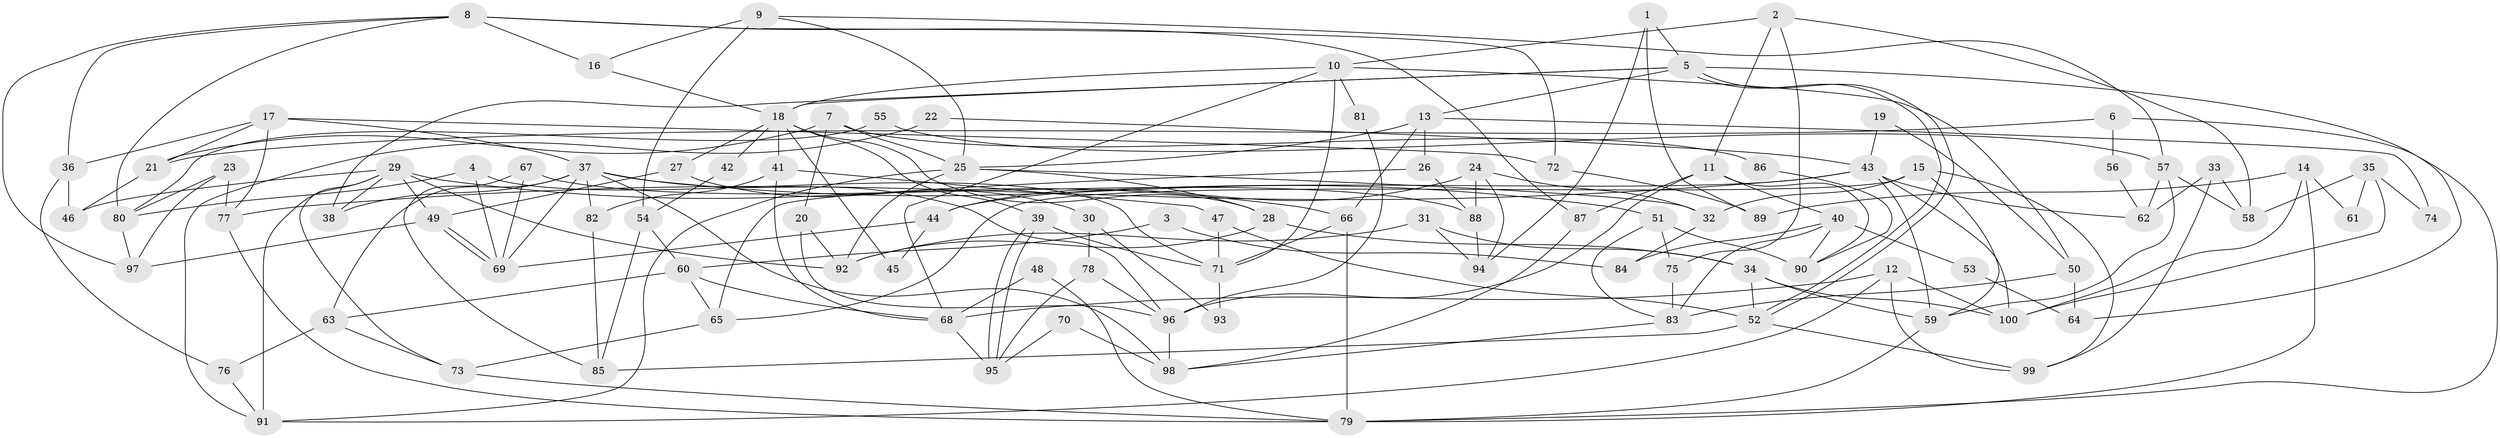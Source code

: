 // Generated by graph-tools (version 1.1) at 2025/11/02/27/25 16:11:18]
// undirected, 100 vertices, 200 edges
graph export_dot {
graph [start="1"]
  node [color=gray90,style=filled];
  1;
  2;
  3;
  4;
  5;
  6;
  7;
  8;
  9;
  10;
  11;
  12;
  13;
  14;
  15;
  16;
  17;
  18;
  19;
  20;
  21;
  22;
  23;
  24;
  25;
  26;
  27;
  28;
  29;
  30;
  31;
  32;
  33;
  34;
  35;
  36;
  37;
  38;
  39;
  40;
  41;
  42;
  43;
  44;
  45;
  46;
  47;
  48;
  49;
  50;
  51;
  52;
  53;
  54;
  55;
  56;
  57;
  58;
  59;
  60;
  61;
  62;
  63;
  64;
  65;
  66;
  67;
  68;
  69;
  70;
  71;
  72;
  73;
  74;
  75;
  76;
  77;
  78;
  79;
  80;
  81;
  82;
  83;
  84;
  85;
  86;
  87;
  88;
  89;
  90;
  91;
  92;
  93;
  94;
  95;
  96;
  97;
  98;
  99;
  100;
  1 -- 5;
  1 -- 94;
  1 -- 89;
  2 -- 11;
  2 -- 10;
  2 -- 58;
  2 -- 75;
  3 -- 84;
  3 -- 60;
  4 -- 69;
  4 -- 71;
  4 -- 80;
  5 -- 18;
  5 -- 52;
  5 -- 52;
  5 -- 13;
  5 -- 38;
  5 -- 64;
  6 -- 79;
  6 -- 21;
  6 -- 56;
  7 -- 21;
  7 -- 25;
  7 -- 20;
  7 -- 86;
  8 -- 16;
  8 -- 80;
  8 -- 36;
  8 -- 72;
  8 -- 87;
  8 -- 97;
  9 -- 25;
  9 -- 54;
  9 -- 16;
  9 -- 57;
  10 -- 18;
  10 -- 68;
  10 -- 50;
  10 -- 71;
  10 -- 81;
  11 -- 96;
  11 -- 40;
  11 -- 87;
  11 -- 90;
  12 -- 100;
  12 -- 99;
  12 -- 68;
  12 -- 91;
  13 -- 25;
  13 -- 26;
  13 -- 66;
  13 -- 74;
  14 -- 100;
  14 -- 79;
  14 -- 61;
  14 -- 89;
  15 -- 32;
  15 -- 59;
  15 -- 65;
  15 -- 99;
  16 -- 18;
  17 -- 72;
  17 -- 37;
  17 -- 21;
  17 -- 36;
  17 -- 77;
  18 -- 39;
  18 -- 28;
  18 -- 27;
  18 -- 41;
  18 -- 42;
  18 -- 45;
  19 -- 50;
  19 -- 43;
  20 -- 92;
  20 -- 96;
  21 -- 46;
  22 -- 91;
  22 -- 43;
  23 -- 80;
  23 -- 97;
  23 -- 77;
  24 -- 88;
  24 -- 44;
  24 -- 32;
  24 -- 94;
  25 -- 28;
  25 -- 91;
  25 -- 32;
  25 -- 92;
  26 -- 65;
  26 -- 88;
  27 -- 49;
  27 -- 30;
  28 -- 34;
  28 -- 92;
  29 -- 91;
  29 -- 38;
  29 -- 46;
  29 -- 49;
  29 -- 66;
  29 -- 73;
  29 -- 92;
  30 -- 78;
  30 -- 93;
  31 -- 92;
  31 -- 34;
  31 -- 94;
  32 -- 84;
  33 -- 58;
  33 -- 99;
  33 -- 62;
  34 -- 59;
  34 -- 52;
  34 -- 100;
  35 -- 100;
  35 -- 58;
  35 -- 61;
  35 -- 74;
  36 -- 46;
  36 -- 76;
  37 -- 98;
  37 -- 63;
  37 -- 38;
  37 -- 51;
  37 -- 69;
  37 -- 82;
  37 -- 96;
  39 -- 95;
  39 -- 95;
  39 -- 71;
  40 -- 83;
  40 -- 90;
  40 -- 53;
  40 -- 84;
  41 -- 47;
  41 -- 68;
  41 -- 82;
  42 -- 54;
  43 -- 62;
  43 -- 77;
  43 -- 44;
  43 -- 59;
  43 -- 100;
  44 -- 69;
  44 -- 45;
  47 -- 52;
  47 -- 71;
  48 -- 79;
  48 -- 68;
  49 -- 69;
  49 -- 69;
  49 -- 97;
  50 -- 83;
  50 -- 64;
  51 -- 75;
  51 -- 83;
  51 -- 90;
  52 -- 85;
  52 -- 99;
  53 -- 64;
  54 -- 85;
  54 -- 60;
  55 -- 57;
  55 -- 80;
  56 -- 62;
  57 -- 59;
  57 -- 58;
  57 -- 62;
  59 -- 79;
  60 -- 68;
  60 -- 65;
  60 -- 63;
  63 -- 73;
  63 -- 76;
  65 -- 73;
  66 -- 71;
  66 -- 79;
  67 -- 88;
  67 -- 69;
  67 -- 85;
  68 -- 95;
  70 -- 98;
  70 -- 95;
  71 -- 93;
  72 -- 89;
  73 -- 79;
  75 -- 83;
  76 -- 91;
  77 -- 79;
  78 -- 96;
  78 -- 95;
  80 -- 97;
  81 -- 96;
  82 -- 85;
  83 -- 98;
  86 -- 90;
  87 -- 98;
  88 -- 94;
  96 -- 98;
}
